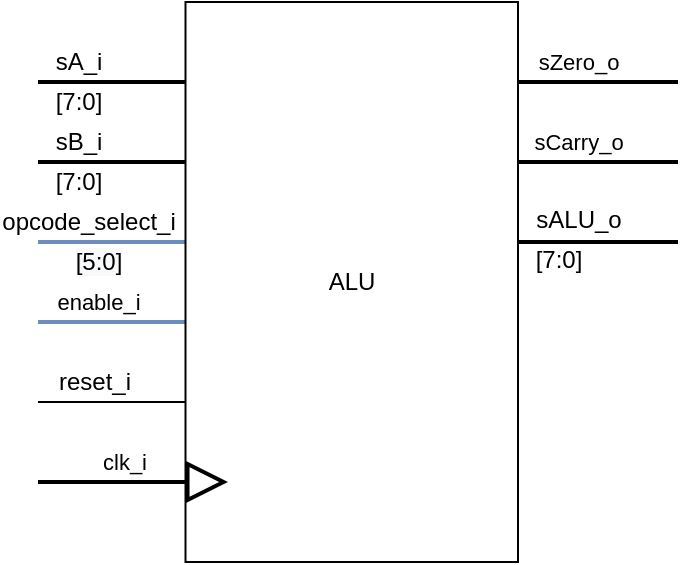 <mxfile version="13.0.3" type="device"><diagram id="kKXHNzVlLTAeOdKcuCIf" name="Page-1"><mxGraphModel dx="905" dy="672" grid="1" gridSize="10" guides="1" tooltips="1" connect="1" arrows="1" fold="1" page="1" pageScale="1" pageWidth="827" pageHeight="1169" math="0" shadow="0"><root><mxCell id="0"/><mxCell id="1" parent="0"/><mxCell id="d-rtRdby2LiXi9DGqDz9-1" style="edgeStyle=orthogonalEdgeStyle;rounded=0;orthogonalLoop=1;jettySize=auto;html=1;endArrow=none;endFill=0;strokeWidth=2;fillColor=#dae8fc;strokeColor=#6c8ebf;" parent="1" source="LuXC71RRRRHaPjELrGPR-2" edge="1"><mxGeometry relative="1" as="geometry"><mxPoint x="200" y="280" as="targetPoint"/><Array as="points"><mxPoint x="220" y="280"/><mxPoint x="220" y="280"/></Array></mxGeometry></mxCell><mxCell id="d-rtRdby2LiXi9DGqDz9-2" value="&lt;span style=&quot;font-size: 12px;&quot;&gt;opcode_select_i&lt;/span&gt;" style="edgeLabel;html=1;align=center;verticalAlign=middle;resizable=0;points=[];labelBackgroundColor=none;" parent="d-rtRdby2LiXi9DGqDz9-1" vertex="1" connectable="0"><mxGeometry x="0.757" y="-1" relative="1" as="geometry"><mxPoint x="16.05" y="-9" as="offset"/></mxGeometry></mxCell><mxCell id="d-rtRdby2LiXi9DGqDz9-3" value="&lt;span style=&quot;font-size: 12px ; background-color: rgb(248 , 249 , 250)&quot;&gt;[5:0]&lt;/span&gt;" style="edgeLabel;html=1;align=center;verticalAlign=middle;resizable=0;points=[];" parent="d-rtRdby2LiXi9DGqDz9-1" vertex="1" connectable="0"><mxGeometry x="0.719" y="2" relative="1" as="geometry"><mxPoint x="19.45" y="8" as="offset"/></mxGeometry></mxCell><mxCell id="F3AD7JCNkeXABy7_YF7N-1" style="edgeStyle=orthogonalEdgeStyle;rounded=0;orthogonalLoop=1;jettySize=auto;html=1;strokeWidth=2;endArrow=none;endFill=0;" parent="1" source="LuXC71RRRRHaPjELrGPR-2" edge="1"><mxGeometry relative="1" as="geometry"><mxPoint x="520" y="280" as="targetPoint"/><Array as="points"><mxPoint x="460" y="280"/><mxPoint x="460" y="280"/></Array></mxGeometry></mxCell><mxCell id="F3AD7JCNkeXABy7_YF7N-2" value="&lt;span style=&quot;font-size: 12px;&quot;&gt;sALU_o&lt;/span&gt;" style="edgeLabel;html=1;align=center;verticalAlign=middle;resizable=0;points=[];labelBackgroundColor=none;" parent="F3AD7JCNkeXABy7_YF7N-1" vertex="1" connectable="0"><mxGeometry x="0.245" relative="1" as="geometry"><mxPoint x="-20" y="-10.8" as="offset"/></mxGeometry></mxCell><mxCell id="F3AD7JCNkeXABy7_YF7N-3" value="&lt;span style=&quot;font-size: 12px;&quot;&gt;[7:0]&lt;/span&gt;" style="edgeLabel;html=1;align=center;verticalAlign=middle;resizable=0;points=[];labelBackgroundColor=none;" parent="F3AD7JCNkeXABy7_YF7N-1" vertex="1" connectable="0"><mxGeometry y="-28" relative="1" as="geometry"><mxPoint x="-20" y="-18.8" as="offset"/></mxGeometry></mxCell><mxCell id="F3AD7JCNkeXABy7_YF7N-5" style="edgeStyle=orthogonalEdgeStyle;rounded=0;orthogonalLoop=1;jettySize=auto;html=1;endArrow=none;endFill=0;strokeWidth=2;" parent="1" source="LuXC71RRRRHaPjELrGPR-2" edge="1"><mxGeometry relative="1" as="geometry"><mxPoint x="520" y="200" as="targetPoint"/><Array as="points"><mxPoint x="500" y="200"/><mxPoint x="500" y="200"/></Array></mxGeometry></mxCell><mxCell id="F3AD7JCNkeXABy7_YF7N-6" value="sZero_o" style="edgeLabel;html=1;align=center;verticalAlign=middle;resizable=0;points=[];labelBackgroundColor=none;" parent="F3AD7JCNkeXABy7_YF7N-5" vertex="1" connectable="0"><mxGeometry x="0.25" y="39" relative="1" as="geometry"><mxPoint x="-20" y="29" as="offset"/></mxGeometry></mxCell><mxCell id="F3AD7JCNkeXABy7_YF7N-7" style="edgeStyle=orthogonalEdgeStyle;rounded=0;orthogonalLoop=1;jettySize=auto;html=1;endArrow=none;endFill=0;strokeWidth=2;" parent="1" source="LuXC71RRRRHaPjELrGPR-2" edge="1"><mxGeometry relative="1" as="geometry"><mxPoint x="520" y="240" as="targetPoint"/><Array as="points"><mxPoint x="490" y="240"/><mxPoint x="490" y="240"/></Array></mxGeometry></mxCell><mxCell id="F3AD7JCNkeXABy7_YF7N-8" value="sCarry_o" style="edgeLabel;html=1;align=center;verticalAlign=middle;resizable=0;points=[];labelBackgroundColor=none;" parent="F3AD7JCNkeXABy7_YF7N-7" vertex="1" connectable="0"><mxGeometry x="0.25" y="40" relative="1" as="geometry"><mxPoint x="-20" y="30" as="offset"/></mxGeometry></mxCell><mxCell id="F3AD7JCNkeXABy7_YF7N-10" style="edgeStyle=orthogonalEdgeStyle;rounded=0;orthogonalLoop=1;jettySize=auto;html=1;endArrow=none;endFill=0;strokeWidth=2;" parent="1" source="LuXC71RRRRHaPjELrGPR-2" edge="1"><mxGeometry relative="1" as="geometry"><mxPoint x="200" y="200" as="targetPoint"/><Array as="points"><mxPoint x="260" y="200"/><mxPoint x="260" y="200"/></Array></mxGeometry></mxCell><mxCell id="F3AD7JCNkeXABy7_YF7N-11" value="&lt;span style=&quot;font-size: 12px;&quot;&gt;sA_i&lt;/span&gt;" style="edgeLabel;html=1;align=center;verticalAlign=middle;resizable=0;points=[];labelBackgroundColor=none;" parent="F3AD7JCNkeXABy7_YF7N-10" vertex="1" connectable="0"><mxGeometry x="0.843" y="-1" relative="1" as="geometry"><mxPoint x="14.25" y="-9" as="offset"/></mxGeometry></mxCell><mxCell id="F3AD7JCNkeXABy7_YF7N-12" value="&lt;span style=&quot;font-size: 12px;&quot;&gt;[7:0]&lt;/span&gt;" style="edgeLabel;html=1;align=center;verticalAlign=middle;resizable=0;points=[];labelBackgroundColor=none;" parent="F3AD7JCNkeXABy7_YF7N-10" vertex="1" connectable="0"><mxGeometry x="-0.627" y="2" relative="1" as="geometry"><mxPoint x="-40.15" y="8" as="offset"/></mxGeometry></mxCell><mxCell id="F3AD7JCNkeXABy7_YF7N-14" style="edgeStyle=orthogonalEdgeStyle;rounded=0;orthogonalLoop=1;jettySize=auto;html=1;endArrow=none;endFill=0;strokeWidth=2;" parent="1" source="LuXC71RRRRHaPjELrGPR-2" edge="1"><mxGeometry relative="1" as="geometry"><mxPoint x="200" y="240" as="targetPoint"/><Array as="points"><mxPoint x="260" y="240"/><mxPoint x="260" y="240"/></Array></mxGeometry></mxCell><mxCell id="F3AD7JCNkeXABy7_YF7N-15" value="&lt;span style=&quot;font-size: 12px;&quot;&gt;sB_i&lt;/span&gt;" style="edgeLabel;html=1;align=center;verticalAlign=middle;resizable=0;points=[];labelBackgroundColor=none;" parent="F3AD7JCNkeXABy7_YF7N-14" vertex="1" connectable="0"><mxGeometry x="0.669" y="-1" relative="1" as="geometry"><mxPoint x="7.85" y="-9" as="offset"/></mxGeometry></mxCell><mxCell id="F3AD7JCNkeXABy7_YF7N-16" value="&lt;span style=&quot;font-size: 12px;&quot;&gt;[7:0]&lt;/span&gt;" style="edgeLabel;html=1;align=center;verticalAlign=middle;resizable=0;points=[];labelBackgroundColor=none;" parent="F3AD7JCNkeXABy7_YF7N-14" vertex="1" connectable="0"><mxGeometry x="0.615" y="1" relative="1" as="geometry"><mxPoint x="5.85" y="9" as="offset"/></mxGeometry></mxCell><mxCell id="F3AD7JCNkeXABy7_YF7N-17" style="edgeStyle=orthogonalEdgeStyle;rounded=0;orthogonalLoop=1;jettySize=auto;html=1;endArrow=none;endFill=0;strokeWidth=1;" parent="1" source="LuXC71RRRRHaPjELrGPR-2" edge="1"><mxGeometry relative="1" as="geometry"><mxPoint x="200" y="360" as="targetPoint"/><Array as="points"><mxPoint x="260" y="360"/><mxPoint x="260" y="360"/></Array></mxGeometry></mxCell><mxCell id="F3AD7JCNkeXABy7_YF7N-18" value="&lt;span style=&quot;font-size: 12px;&quot;&gt;reset_i&lt;/span&gt;" style="edgeLabel;html=1;align=center;verticalAlign=middle;resizable=0;points=[];labelBackgroundColor=none;" parent="F3AD7JCNkeXABy7_YF7N-17" vertex="1" connectable="0"><mxGeometry x="0.68" relative="1" as="geometry"><mxPoint x="16.25" y="-10" as="offset"/></mxGeometry></mxCell><mxCell id="1ziuNxI7Yxn8PC_8sgsE-1" style="edgeStyle=orthogonalEdgeStyle;rounded=0;orthogonalLoop=1;jettySize=auto;html=1;strokeWidth=2;fillColor=#dae8fc;strokeColor=#6c8ebf;endArrow=none;endFill=0;" edge="1" parent="1" source="LuXC71RRRRHaPjELrGPR-2"><mxGeometry relative="1" as="geometry"><mxPoint x="200" y="320" as="targetPoint"/><Array as="points"><mxPoint x="200" y="320"/></Array></mxGeometry></mxCell><mxCell id="1ziuNxI7Yxn8PC_8sgsE-2" value="enable_i" style="edgeLabel;html=1;align=center;verticalAlign=middle;resizable=0;points=[];" vertex="1" connectable="0" parent="1ziuNxI7Yxn8PC_8sgsE-1"><mxGeometry x="0.841" y="1" relative="1" as="geometry"><mxPoint x="24.25" y="-11.03" as="offset"/></mxGeometry></mxCell><mxCell id="LuXC71RRRRHaPjELrGPR-2" value="ALU" style="rounded=0;whiteSpace=wrap;html=1;rotation=0;" parent="1" vertex="1"><mxGeometry x="273.75" y="160" width="166.25" height="280" as="geometry"/></mxCell><mxCell id="LuXC71RRRRHaPjELrGPR-10" value="clk_i" style="endArrow=block;endSize=16;endFill=0;html=1;strokeWidth=2;" parent="1" edge="1"><mxGeometry x="-0.091" y="10" width="160" relative="1" as="geometry"><mxPoint x="200" y="400" as="sourcePoint"/><mxPoint x="295" y="400" as="targetPoint"/><mxPoint as="offset"/></mxGeometry></mxCell></root></mxGraphModel></diagram></mxfile>